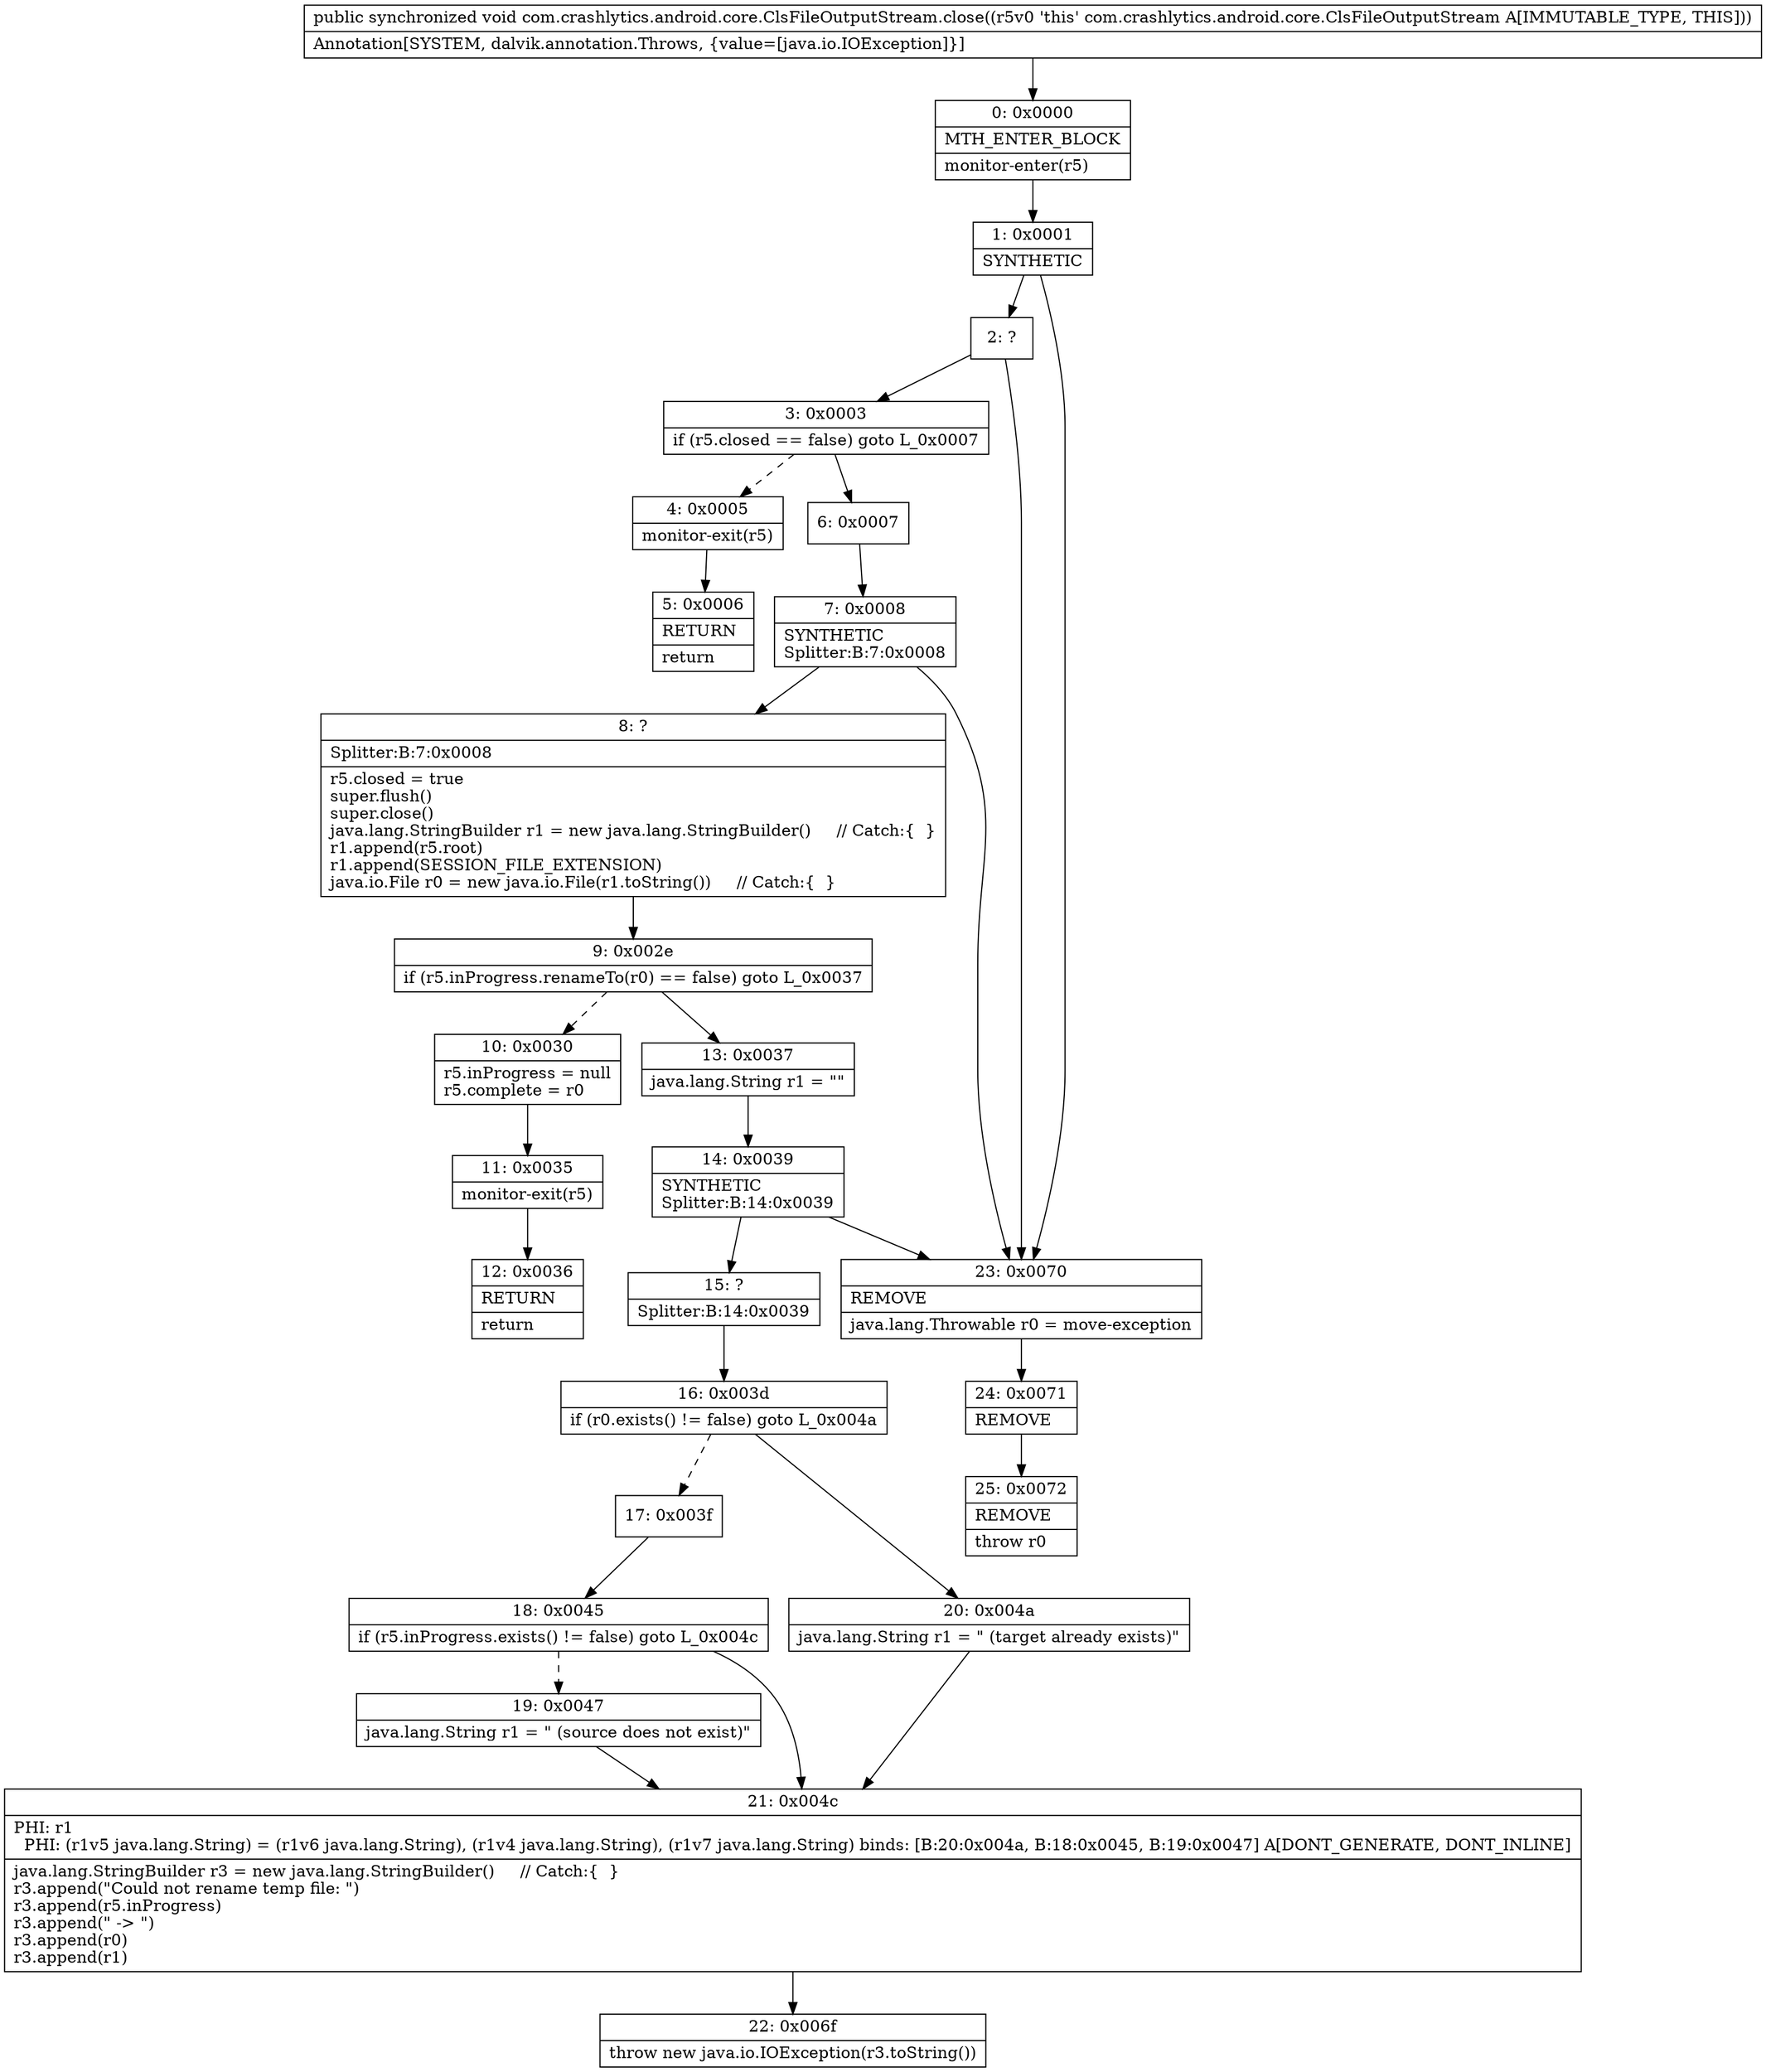 digraph "CFG forcom.crashlytics.android.core.ClsFileOutputStream.close()V" {
Node_0 [shape=record,label="{0\:\ 0x0000|MTH_ENTER_BLOCK\l|monitor\-enter(r5)\l}"];
Node_1 [shape=record,label="{1\:\ 0x0001|SYNTHETIC\l}"];
Node_2 [shape=record,label="{2\:\ ?}"];
Node_3 [shape=record,label="{3\:\ 0x0003|if (r5.closed == false) goto L_0x0007\l}"];
Node_4 [shape=record,label="{4\:\ 0x0005|monitor\-exit(r5)\l}"];
Node_5 [shape=record,label="{5\:\ 0x0006|RETURN\l|return\l}"];
Node_6 [shape=record,label="{6\:\ 0x0007}"];
Node_7 [shape=record,label="{7\:\ 0x0008|SYNTHETIC\lSplitter:B:7:0x0008\l}"];
Node_8 [shape=record,label="{8\:\ ?|Splitter:B:7:0x0008\l|r5.closed = true\lsuper.flush()\lsuper.close()\ljava.lang.StringBuilder r1 = new java.lang.StringBuilder()     \/\/ Catch:\{  \}\lr1.append(r5.root)\lr1.append(SESSION_FILE_EXTENSION)\ljava.io.File r0 = new java.io.File(r1.toString())     \/\/ Catch:\{  \}\l}"];
Node_9 [shape=record,label="{9\:\ 0x002e|if (r5.inProgress.renameTo(r0) == false) goto L_0x0037\l}"];
Node_10 [shape=record,label="{10\:\ 0x0030|r5.inProgress = null\lr5.complete = r0\l}"];
Node_11 [shape=record,label="{11\:\ 0x0035|monitor\-exit(r5)\l}"];
Node_12 [shape=record,label="{12\:\ 0x0036|RETURN\l|return\l}"];
Node_13 [shape=record,label="{13\:\ 0x0037|java.lang.String r1 = \"\"\l}"];
Node_14 [shape=record,label="{14\:\ 0x0039|SYNTHETIC\lSplitter:B:14:0x0039\l}"];
Node_15 [shape=record,label="{15\:\ ?|Splitter:B:14:0x0039\l}"];
Node_16 [shape=record,label="{16\:\ 0x003d|if (r0.exists() != false) goto L_0x004a\l}"];
Node_17 [shape=record,label="{17\:\ 0x003f}"];
Node_18 [shape=record,label="{18\:\ 0x0045|if (r5.inProgress.exists() != false) goto L_0x004c\l}"];
Node_19 [shape=record,label="{19\:\ 0x0047|java.lang.String r1 = \" (source does not exist)\"\l}"];
Node_20 [shape=record,label="{20\:\ 0x004a|java.lang.String r1 = \" (target already exists)\"\l}"];
Node_21 [shape=record,label="{21\:\ 0x004c|PHI: r1 \l  PHI: (r1v5 java.lang.String) = (r1v6 java.lang.String), (r1v4 java.lang.String), (r1v7 java.lang.String) binds: [B:20:0x004a, B:18:0x0045, B:19:0x0047] A[DONT_GENERATE, DONT_INLINE]\l|java.lang.StringBuilder r3 = new java.lang.StringBuilder()     \/\/ Catch:\{  \}\lr3.append(\"Could not rename temp file: \")\lr3.append(r5.inProgress)\lr3.append(\" \-\> \")\lr3.append(r0)\lr3.append(r1)\l}"];
Node_22 [shape=record,label="{22\:\ 0x006f|throw new java.io.IOException(r3.toString())\l}"];
Node_23 [shape=record,label="{23\:\ 0x0070|REMOVE\l|java.lang.Throwable r0 = move\-exception\l}"];
Node_24 [shape=record,label="{24\:\ 0x0071|REMOVE\l}"];
Node_25 [shape=record,label="{25\:\ 0x0072|REMOVE\l|throw r0\l}"];
MethodNode[shape=record,label="{public synchronized void com.crashlytics.android.core.ClsFileOutputStream.close((r5v0 'this' com.crashlytics.android.core.ClsFileOutputStream A[IMMUTABLE_TYPE, THIS]))  | Annotation[SYSTEM, dalvik.annotation.Throws, \{value=[java.io.IOException]\}]\l}"];
MethodNode -> Node_0;
Node_0 -> Node_1;
Node_1 -> Node_2;
Node_1 -> Node_23;
Node_2 -> Node_3;
Node_2 -> Node_23;
Node_3 -> Node_4[style=dashed];
Node_3 -> Node_6;
Node_4 -> Node_5;
Node_6 -> Node_7;
Node_7 -> Node_8;
Node_7 -> Node_23;
Node_8 -> Node_9;
Node_9 -> Node_10[style=dashed];
Node_9 -> Node_13;
Node_10 -> Node_11;
Node_11 -> Node_12;
Node_13 -> Node_14;
Node_14 -> Node_15;
Node_14 -> Node_23;
Node_15 -> Node_16;
Node_16 -> Node_17[style=dashed];
Node_16 -> Node_20;
Node_17 -> Node_18;
Node_18 -> Node_19[style=dashed];
Node_18 -> Node_21;
Node_19 -> Node_21;
Node_20 -> Node_21;
Node_21 -> Node_22;
Node_23 -> Node_24;
Node_24 -> Node_25;
}

